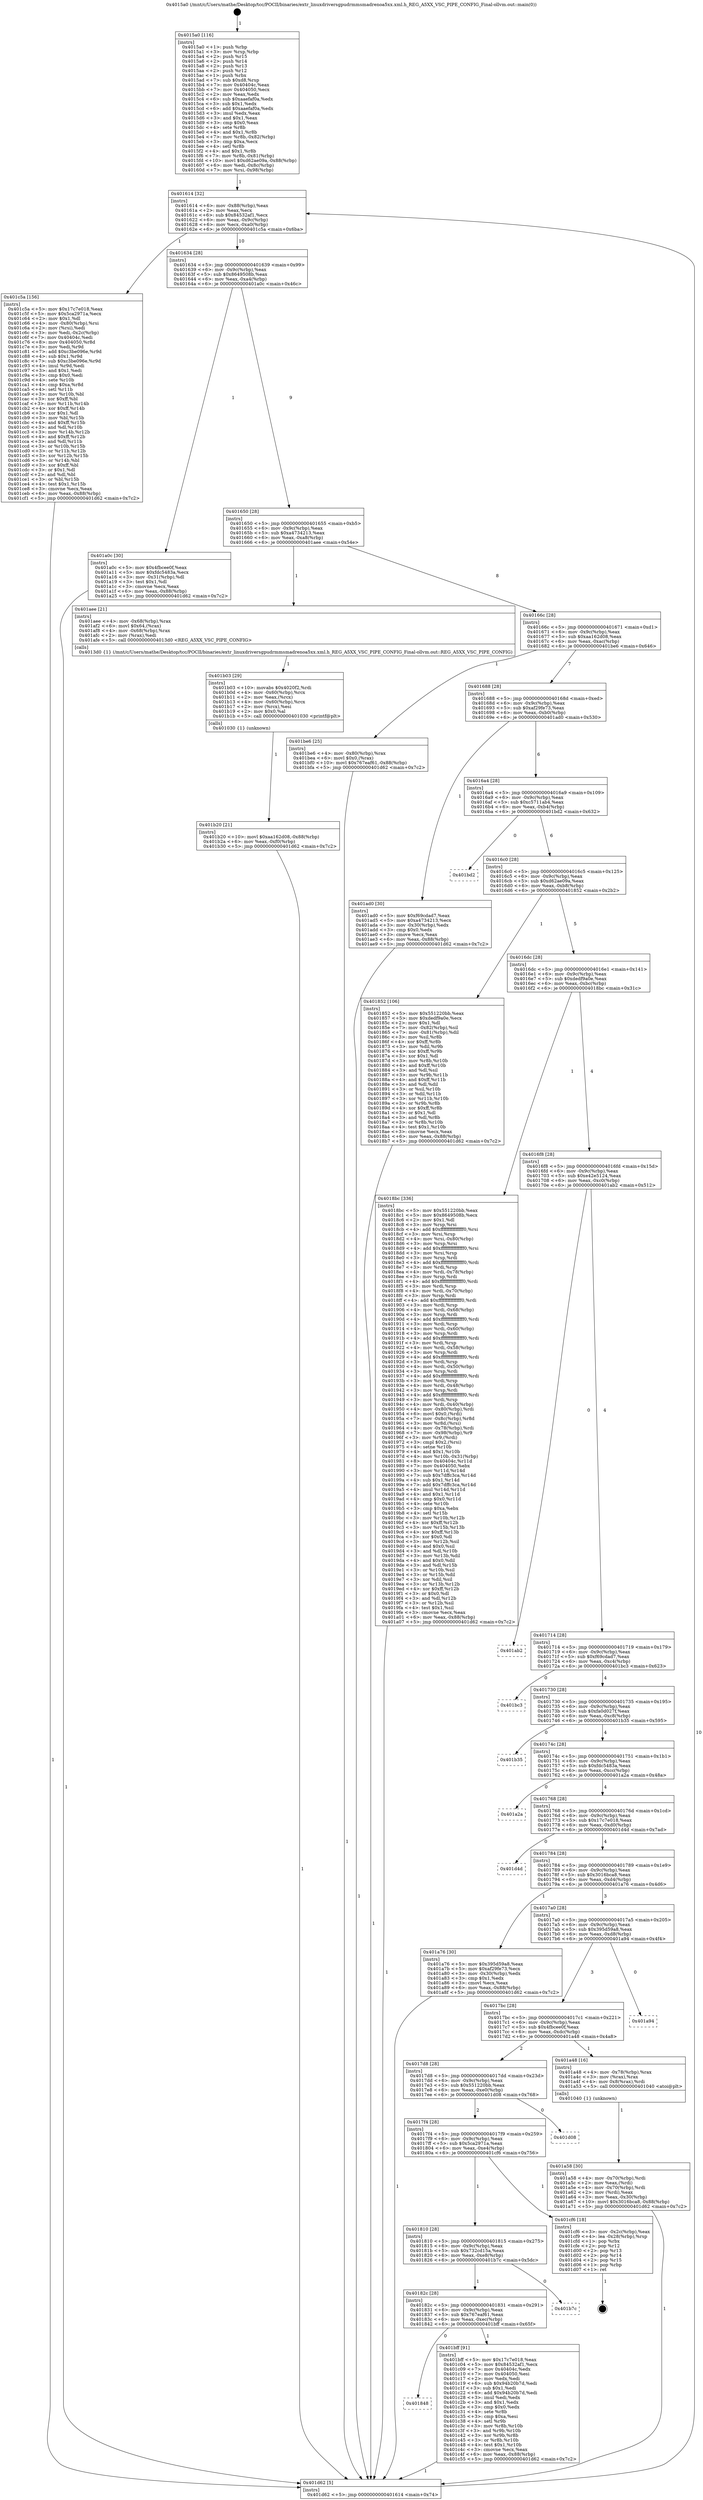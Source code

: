 digraph "0x4015a0" {
  label = "0x4015a0 (/mnt/c/Users/mathe/Desktop/tcc/POCII/binaries/extr_linuxdriversgpudrmmsmadrenoa5xx.xml.h_REG_A5XX_VSC_PIPE_CONFIG_Final-ollvm.out::main(0))"
  labelloc = "t"
  node[shape=record]

  Entry [label="",width=0.3,height=0.3,shape=circle,fillcolor=black,style=filled]
  "0x401614" [label="{
     0x401614 [32]\l
     | [instrs]\l
     &nbsp;&nbsp;0x401614 \<+6\>: mov -0x88(%rbp),%eax\l
     &nbsp;&nbsp;0x40161a \<+2\>: mov %eax,%ecx\l
     &nbsp;&nbsp;0x40161c \<+6\>: sub $0x84532af1,%ecx\l
     &nbsp;&nbsp;0x401622 \<+6\>: mov %eax,-0x9c(%rbp)\l
     &nbsp;&nbsp;0x401628 \<+6\>: mov %ecx,-0xa0(%rbp)\l
     &nbsp;&nbsp;0x40162e \<+6\>: je 0000000000401c5a \<main+0x6ba\>\l
  }"]
  "0x401c5a" [label="{
     0x401c5a [156]\l
     | [instrs]\l
     &nbsp;&nbsp;0x401c5a \<+5\>: mov $0x17c7e018,%eax\l
     &nbsp;&nbsp;0x401c5f \<+5\>: mov $0x5ca2971a,%ecx\l
     &nbsp;&nbsp;0x401c64 \<+2\>: mov $0x1,%dl\l
     &nbsp;&nbsp;0x401c66 \<+4\>: mov -0x80(%rbp),%rsi\l
     &nbsp;&nbsp;0x401c6a \<+2\>: mov (%rsi),%edi\l
     &nbsp;&nbsp;0x401c6c \<+3\>: mov %edi,-0x2c(%rbp)\l
     &nbsp;&nbsp;0x401c6f \<+7\>: mov 0x40404c,%edi\l
     &nbsp;&nbsp;0x401c76 \<+8\>: mov 0x404050,%r8d\l
     &nbsp;&nbsp;0x401c7e \<+3\>: mov %edi,%r9d\l
     &nbsp;&nbsp;0x401c81 \<+7\>: add $0xc3be096e,%r9d\l
     &nbsp;&nbsp;0x401c88 \<+4\>: sub $0x1,%r9d\l
     &nbsp;&nbsp;0x401c8c \<+7\>: sub $0xc3be096e,%r9d\l
     &nbsp;&nbsp;0x401c93 \<+4\>: imul %r9d,%edi\l
     &nbsp;&nbsp;0x401c97 \<+3\>: and $0x1,%edi\l
     &nbsp;&nbsp;0x401c9a \<+3\>: cmp $0x0,%edi\l
     &nbsp;&nbsp;0x401c9d \<+4\>: sete %r10b\l
     &nbsp;&nbsp;0x401ca1 \<+4\>: cmp $0xa,%r8d\l
     &nbsp;&nbsp;0x401ca5 \<+4\>: setl %r11b\l
     &nbsp;&nbsp;0x401ca9 \<+3\>: mov %r10b,%bl\l
     &nbsp;&nbsp;0x401cac \<+3\>: xor $0xff,%bl\l
     &nbsp;&nbsp;0x401caf \<+3\>: mov %r11b,%r14b\l
     &nbsp;&nbsp;0x401cb2 \<+4\>: xor $0xff,%r14b\l
     &nbsp;&nbsp;0x401cb6 \<+3\>: xor $0x1,%dl\l
     &nbsp;&nbsp;0x401cb9 \<+3\>: mov %bl,%r15b\l
     &nbsp;&nbsp;0x401cbc \<+4\>: and $0xff,%r15b\l
     &nbsp;&nbsp;0x401cc0 \<+3\>: and %dl,%r10b\l
     &nbsp;&nbsp;0x401cc3 \<+3\>: mov %r14b,%r12b\l
     &nbsp;&nbsp;0x401cc6 \<+4\>: and $0xff,%r12b\l
     &nbsp;&nbsp;0x401cca \<+3\>: and %dl,%r11b\l
     &nbsp;&nbsp;0x401ccd \<+3\>: or %r10b,%r15b\l
     &nbsp;&nbsp;0x401cd0 \<+3\>: or %r11b,%r12b\l
     &nbsp;&nbsp;0x401cd3 \<+3\>: xor %r12b,%r15b\l
     &nbsp;&nbsp;0x401cd6 \<+3\>: or %r14b,%bl\l
     &nbsp;&nbsp;0x401cd9 \<+3\>: xor $0xff,%bl\l
     &nbsp;&nbsp;0x401cdc \<+3\>: or $0x1,%dl\l
     &nbsp;&nbsp;0x401cdf \<+2\>: and %dl,%bl\l
     &nbsp;&nbsp;0x401ce1 \<+3\>: or %bl,%r15b\l
     &nbsp;&nbsp;0x401ce4 \<+4\>: test $0x1,%r15b\l
     &nbsp;&nbsp;0x401ce8 \<+3\>: cmovne %ecx,%eax\l
     &nbsp;&nbsp;0x401ceb \<+6\>: mov %eax,-0x88(%rbp)\l
     &nbsp;&nbsp;0x401cf1 \<+5\>: jmp 0000000000401d62 \<main+0x7c2\>\l
  }"]
  "0x401634" [label="{
     0x401634 [28]\l
     | [instrs]\l
     &nbsp;&nbsp;0x401634 \<+5\>: jmp 0000000000401639 \<main+0x99\>\l
     &nbsp;&nbsp;0x401639 \<+6\>: mov -0x9c(%rbp),%eax\l
     &nbsp;&nbsp;0x40163f \<+5\>: sub $0x8649508b,%eax\l
     &nbsp;&nbsp;0x401644 \<+6\>: mov %eax,-0xa4(%rbp)\l
     &nbsp;&nbsp;0x40164a \<+6\>: je 0000000000401a0c \<main+0x46c\>\l
  }"]
  Exit [label="",width=0.3,height=0.3,shape=circle,fillcolor=black,style=filled,peripheries=2]
  "0x401a0c" [label="{
     0x401a0c [30]\l
     | [instrs]\l
     &nbsp;&nbsp;0x401a0c \<+5\>: mov $0x4fbcee0f,%eax\l
     &nbsp;&nbsp;0x401a11 \<+5\>: mov $0xfdc5483a,%ecx\l
     &nbsp;&nbsp;0x401a16 \<+3\>: mov -0x31(%rbp),%dl\l
     &nbsp;&nbsp;0x401a19 \<+3\>: test $0x1,%dl\l
     &nbsp;&nbsp;0x401a1c \<+3\>: cmovne %ecx,%eax\l
     &nbsp;&nbsp;0x401a1f \<+6\>: mov %eax,-0x88(%rbp)\l
     &nbsp;&nbsp;0x401a25 \<+5\>: jmp 0000000000401d62 \<main+0x7c2\>\l
  }"]
  "0x401650" [label="{
     0x401650 [28]\l
     | [instrs]\l
     &nbsp;&nbsp;0x401650 \<+5\>: jmp 0000000000401655 \<main+0xb5\>\l
     &nbsp;&nbsp;0x401655 \<+6\>: mov -0x9c(%rbp),%eax\l
     &nbsp;&nbsp;0x40165b \<+5\>: sub $0xa4734213,%eax\l
     &nbsp;&nbsp;0x401660 \<+6\>: mov %eax,-0xa8(%rbp)\l
     &nbsp;&nbsp;0x401666 \<+6\>: je 0000000000401aee \<main+0x54e\>\l
  }"]
  "0x401848" [label="{
     0x401848\l
  }", style=dashed]
  "0x401aee" [label="{
     0x401aee [21]\l
     | [instrs]\l
     &nbsp;&nbsp;0x401aee \<+4\>: mov -0x68(%rbp),%rax\l
     &nbsp;&nbsp;0x401af2 \<+6\>: movl $0x64,(%rax)\l
     &nbsp;&nbsp;0x401af8 \<+4\>: mov -0x68(%rbp),%rax\l
     &nbsp;&nbsp;0x401afc \<+2\>: mov (%rax),%edi\l
     &nbsp;&nbsp;0x401afe \<+5\>: call 00000000004013d0 \<REG_A5XX_VSC_PIPE_CONFIG\>\l
     | [calls]\l
     &nbsp;&nbsp;0x4013d0 \{1\} (/mnt/c/Users/mathe/Desktop/tcc/POCII/binaries/extr_linuxdriversgpudrmmsmadrenoa5xx.xml.h_REG_A5XX_VSC_PIPE_CONFIG_Final-ollvm.out::REG_A5XX_VSC_PIPE_CONFIG)\l
  }"]
  "0x40166c" [label="{
     0x40166c [28]\l
     | [instrs]\l
     &nbsp;&nbsp;0x40166c \<+5\>: jmp 0000000000401671 \<main+0xd1\>\l
     &nbsp;&nbsp;0x401671 \<+6\>: mov -0x9c(%rbp),%eax\l
     &nbsp;&nbsp;0x401677 \<+5\>: sub $0xaa162d08,%eax\l
     &nbsp;&nbsp;0x40167c \<+6\>: mov %eax,-0xac(%rbp)\l
     &nbsp;&nbsp;0x401682 \<+6\>: je 0000000000401be6 \<main+0x646\>\l
  }"]
  "0x401bff" [label="{
     0x401bff [91]\l
     | [instrs]\l
     &nbsp;&nbsp;0x401bff \<+5\>: mov $0x17c7e018,%eax\l
     &nbsp;&nbsp;0x401c04 \<+5\>: mov $0x84532af1,%ecx\l
     &nbsp;&nbsp;0x401c09 \<+7\>: mov 0x40404c,%edx\l
     &nbsp;&nbsp;0x401c10 \<+7\>: mov 0x404050,%esi\l
     &nbsp;&nbsp;0x401c17 \<+2\>: mov %edx,%edi\l
     &nbsp;&nbsp;0x401c19 \<+6\>: sub $0x94b20b7d,%edi\l
     &nbsp;&nbsp;0x401c1f \<+3\>: sub $0x1,%edi\l
     &nbsp;&nbsp;0x401c22 \<+6\>: add $0x94b20b7d,%edi\l
     &nbsp;&nbsp;0x401c28 \<+3\>: imul %edi,%edx\l
     &nbsp;&nbsp;0x401c2b \<+3\>: and $0x1,%edx\l
     &nbsp;&nbsp;0x401c2e \<+3\>: cmp $0x0,%edx\l
     &nbsp;&nbsp;0x401c31 \<+4\>: sete %r8b\l
     &nbsp;&nbsp;0x401c35 \<+3\>: cmp $0xa,%esi\l
     &nbsp;&nbsp;0x401c38 \<+4\>: setl %r9b\l
     &nbsp;&nbsp;0x401c3c \<+3\>: mov %r8b,%r10b\l
     &nbsp;&nbsp;0x401c3f \<+3\>: and %r9b,%r10b\l
     &nbsp;&nbsp;0x401c42 \<+3\>: xor %r9b,%r8b\l
     &nbsp;&nbsp;0x401c45 \<+3\>: or %r8b,%r10b\l
     &nbsp;&nbsp;0x401c48 \<+4\>: test $0x1,%r10b\l
     &nbsp;&nbsp;0x401c4c \<+3\>: cmovne %ecx,%eax\l
     &nbsp;&nbsp;0x401c4f \<+6\>: mov %eax,-0x88(%rbp)\l
     &nbsp;&nbsp;0x401c55 \<+5\>: jmp 0000000000401d62 \<main+0x7c2\>\l
  }"]
  "0x401be6" [label="{
     0x401be6 [25]\l
     | [instrs]\l
     &nbsp;&nbsp;0x401be6 \<+4\>: mov -0x80(%rbp),%rax\l
     &nbsp;&nbsp;0x401bea \<+6\>: movl $0x0,(%rax)\l
     &nbsp;&nbsp;0x401bf0 \<+10\>: movl $0x767eaf61,-0x88(%rbp)\l
     &nbsp;&nbsp;0x401bfa \<+5\>: jmp 0000000000401d62 \<main+0x7c2\>\l
  }"]
  "0x401688" [label="{
     0x401688 [28]\l
     | [instrs]\l
     &nbsp;&nbsp;0x401688 \<+5\>: jmp 000000000040168d \<main+0xed\>\l
     &nbsp;&nbsp;0x40168d \<+6\>: mov -0x9c(%rbp),%eax\l
     &nbsp;&nbsp;0x401693 \<+5\>: sub $0xaf29fe73,%eax\l
     &nbsp;&nbsp;0x401698 \<+6\>: mov %eax,-0xb0(%rbp)\l
     &nbsp;&nbsp;0x40169e \<+6\>: je 0000000000401ad0 \<main+0x530\>\l
  }"]
  "0x40182c" [label="{
     0x40182c [28]\l
     | [instrs]\l
     &nbsp;&nbsp;0x40182c \<+5\>: jmp 0000000000401831 \<main+0x291\>\l
     &nbsp;&nbsp;0x401831 \<+6\>: mov -0x9c(%rbp),%eax\l
     &nbsp;&nbsp;0x401837 \<+5\>: sub $0x767eaf61,%eax\l
     &nbsp;&nbsp;0x40183c \<+6\>: mov %eax,-0xec(%rbp)\l
     &nbsp;&nbsp;0x401842 \<+6\>: je 0000000000401bff \<main+0x65f\>\l
  }"]
  "0x401ad0" [label="{
     0x401ad0 [30]\l
     | [instrs]\l
     &nbsp;&nbsp;0x401ad0 \<+5\>: mov $0xf69cdad7,%eax\l
     &nbsp;&nbsp;0x401ad5 \<+5\>: mov $0xa4734213,%ecx\l
     &nbsp;&nbsp;0x401ada \<+3\>: mov -0x30(%rbp),%edx\l
     &nbsp;&nbsp;0x401add \<+3\>: cmp $0x0,%edx\l
     &nbsp;&nbsp;0x401ae0 \<+3\>: cmove %ecx,%eax\l
     &nbsp;&nbsp;0x401ae3 \<+6\>: mov %eax,-0x88(%rbp)\l
     &nbsp;&nbsp;0x401ae9 \<+5\>: jmp 0000000000401d62 \<main+0x7c2\>\l
  }"]
  "0x4016a4" [label="{
     0x4016a4 [28]\l
     | [instrs]\l
     &nbsp;&nbsp;0x4016a4 \<+5\>: jmp 00000000004016a9 \<main+0x109\>\l
     &nbsp;&nbsp;0x4016a9 \<+6\>: mov -0x9c(%rbp),%eax\l
     &nbsp;&nbsp;0x4016af \<+5\>: sub $0xc5711ab4,%eax\l
     &nbsp;&nbsp;0x4016b4 \<+6\>: mov %eax,-0xb4(%rbp)\l
     &nbsp;&nbsp;0x4016ba \<+6\>: je 0000000000401bd2 \<main+0x632\>\l
  }"]
  "0x401b7c" [label="{
     0x401b7c\l
  }", style=dashed]
  "0x401bd2" [label="{
     0x401bd2\l
  }", style=dashed]
  "0x4016c0" [label="{
     0x4016c0 [28]\l
     | [instrs]\l
     &nbsp;&nbsp;0x4016c0 \<+5\>: jmp 00000000004016c5 \<main+0x125\>\l
     &nbsp;&nbsp;0x4016c5 \<+6\>: mov -0x9c(%rbp),%eax\l
     &nbsp;&nbsp;0x4016cb \<+5\>: sub $0xd62ae09a,%eax\l
     &nbsp;&nbsp;0x4016d0 \<+6\>: mov %eax,-0xb8(%rbp)\l
     &nbsp;&nbsp;0x4016d6 \<+6\>: je 0000000000401852 \<main+0x2b2\>\l
  }"]
  "0x401810" [label="{
     0x401810 [28]\l
     | [instrs]\l
     &nbsp;&nbsp;0x401810 \<+5\>: jmp 0000000000401815 \<main+0x275\>\l
     &nbsp;&nbsp;0x401815 \<+6\>: mov -0x9c(%rbp),%eax\l
     &nbsp;&nbsp;0x40181b \<+5\>: sub $0x732cd15a,%eax\l
     &nbsp;&nbsp;0x401820 \<+6\>: mov %eax,-0xe8(%rbp)\l
     &nbsp;&nbsp;0x401826 \<+6\>: je 0000000000401b7c \<main+0x5dc\>\l
  }"]
  "0x401852" [label="{
     0x401852 [106]\l
     | [instrs]\l
     &nbsp;&nbsp;0x401852 \<+5\>: mov $0x551220bb,%eax\l
     &nbsp;&nbsp;0x401857 \<+5\>: mov $0xdedf9a0e,%ecx\l
     &nbsp;&nbsp;0x40185c \<+2\>: mov $0x1,%dl\l
     &nbsp;&nbsp;0x40185e \<+7\>: mov -0x82(%rbp),%sil\l
     &nbsp;&nbsp;0x401865 \<+7\>: mov -0x81(%rbp),%dil\l
     &nbsp;&nbsp;0x40186c \<+3\>: mov %sil,%r8b\l
     &nbsp;&nbsp;0x40186f \<+4\>: xor $0xff,%r8b\l
     &nbsp;&nbsp;0x401873 \<+3\>: mov %dil,%r9b\l
     &nbsp;&nbsp;0x401876 \<+4\>: xor $0xff,%r9b\l
     &nbsp;&nbsp;0x40187a \<+3\>: xor $0x1,%dl\l
     &nbsp;&nbsp;0x40187d \<+3\>: mov %r8b,%r10b\l
     &nbsp;&nbsp;0x401880 \<+4\>: and $0xff,%r10b\l
     &nbsp;&nbsp;0x401884 \<+3\>: and %dl,%sil\l
     &nbsp;&nbsp;0x401887 \<+3\>: mov %r9b,%r11b\l
     &nbsp;&nbsp;0x40188a \<+4\>: and $0xff,%r11b\l
     &nbsp;&nbsp;0x40188e \<+3\>: and %dl,%dil\l
     &nbsp;&nbsp;0x401891 \<+3\>: or %sil,%r10b\l
     &nbsp;&nbsp;0x401894 \<+3\>: or %dil,%r11b\l
     &nbsp;&nbsp;0x401897 \<+3\>: xor %r11b,%r10b\l
     &nbsp;&nbsp;0x40189a \<+3\>: or %r9b,%r8b\l
     &nbsp;&nbsp;0x40189d \<+4\>: xor $0xff,%r8b\l
     &nbsp;&nbsp;0x4018a1 \<+3\>: or $0x1,%dl\l
     &nbsp;&nbsp;0x4018a4 \<+3\>: and %dl,%r8b\l
     &nbsp;&nbsp;0x4018a7 \<+3\>: or %r8b,%r10b\l
     &nbsp;&nbsp;0x4018aa \<+4\>: test $0x1,%r10b\l
     &nbsp;&nbsp;0x4018ae \<+3\>: cmovne %ecx,%eax\l
     &nbsp;&nbsp;0x4018b1 \<+6\>: mov %eax,-0x88(%rbp)\l
     &nbsp;&nbsp;0x4018b7 \<+5\>: jmp 0000000000401d62 \<main+0x7c2\>\l
  }"]
  "0x4016dc" [label="{
     0x4016dc [28]\l
     | [instrs]\l
     &nbsp;&nbsp;0x4016dc \<+5\>: jmp 00000000004016e1 \<main+0x141\>\l
     &nbsp;&nbsp;0x4016e1 \<+6\>: mov -0x9c(%rbp),%eax\l
     &nbsp;&nbsp;0x4016e7 \<+5\>: sub $0xdedf9a0e,%eax\l
     &nbsp;&nbsp;0x4016ec \<+6\>: mov %eax,-0xbc(%rbp)\l
     &nbsp;&nbsp;0x4016f2 \<+6\>: je 00000000004018bc \<main+0x31c\>\l
  }"]
  "0x401d62" [label="{
     0x401d62 [5]\l
     | [instrs]\l
     &nbsp;&nbsp;0x401d62 \<+5\>: jmp 0000000000401614 \<main+0x74\>\l
  }"]
  "0x4015a0" [label="{
     0x4015a0 [116]\l
     | [instrs]\l
     &nbsp;&nbsp;0x4015a0 \<+1\>: push %rbp\l
     &nbsp;&nbsp;0x4015a1 \<+3\>: mov %rsp,%rbp\l
     &nbsp;&nbsp;0x4015a4 \<+2\>: push %r15\l
     &nbsp;&nbsp;0x4015a6 \<+2\>: push %r14\l
     &nbsp;&nbsp;0x4015a8 \<+2\>: push %r13\l
     &nbsp;&nbsp;0x4015aa \<+2\>: push %r12\l
     &nbsp;&nbsp;0x4015ac \<+1\>: push %rbx\l
     &nbsp;&nbsp;0x4015ad \<+7\>: sub $0xd8,%rsp\l
     &nbsp;&nbsp;0x4015b4 \<+7\>: mov 0x40404c,%eax\l
     &nbsp;&nbsp;0x4015bb \<+7\>: mov 0x404050,%ecx\l
     &nbsp;&nbsp;0x4015c2 \<+2\>: mov %eax,%edx\l
     &nbsp;&nbsp;0x4015c4 \<+6\>: sub $0xaaefaf0a,%edx\l
     &nbsp;&nbsp;0x4015ca \<+3\>: sub $0x1,%edx\l
     &nbsp;&nbsp;0x4015cd \<+6\>: add $0xaaefaf0a,%edx\l
     &nbsp;&nbsp;0x4015d3 \<+3\>: imul %edx,%eax\l
     &nbsp;&nbsp;0x4015d6 \<+3\>: and $0x1,%eax\l
     &nbsp;&nbsp;0x4015d9 \<+3\>: cmp $0x0,%eax\l
     &nbsp;&nbsp;0x4015dc \<+4\>: sete %r8b\l
     &nbsp;&nbsp;0x4015e0 \<+4\>: and $0x1,%r8b\l
     &nbsp;&nbsp;0x4015e4 \<+7\>: mov %r8b,-0x82(%rbp)\l
     &nbsp;&nbsp;0x4015eb \<+3\>: cmp $0xa,%ecx\l
     &nbsp;&nbsp;0x4015ee \<+4\>: setl %r8b\l
     &nbsp;&nbsp;0x4015f2 \<+4\>: and $0x1,%r8b\l
     &nbsp;&nbsp;0x4015f6 \<+7\>: mov %r8b,-0x81(%rbp)\l
     &nbsp;&nbsp;0x4015fd \<+10\>: movl $0xd62ae09a,-0x88(%rbp)\l
     &nbsp;&nbsp;0x401607 \<+6\>: mov %edi,-0x8c(%rbp)\l
     &nbsp;&nbsp;0x40160d \<+7\>: mov %rsi,-0x98(%rbp)\l
  }"]
  "0x401cf6" [label="{
     0x401cf6 [18]\l
     | [instrs]\l
     &nbsp;&nbsp;0x401cf6 \<+3\>: mov -0x2c(%rbp),%eax\l
     &nbsp;&nbsp;0x401cf9 \<+4\>: lea -0x28(%rbp),%rsp\l
     &nbsp;&nbsp;0x401cfd \<+1\>: pop %rbx\l
     &nbsp;&nbsp;0x401cfe \<+2\>: pop %r12\l
     &nbsp;&nbsp;0x401d00 \<+2\>: pop %r13\l
     &nbsp;&nbsp;0x401d02 \<+2\>: pop %r14\l
     &nbsp;&nbsp;0x401d04 \<+2\>: pop %r15\l
     &nbsp;&nbsp;0x401d06 \<+1\>: pop %rbp\l
     &nbsp;&nbsp;0x401d07 \<+1\>: ret\l
  }"]
  "0x4018bc" [label="{
     0x4018bc [336]\l
     | [instrs]\l
     &nbsp;&nbsp;0x4018bc \<+5\>: mov $0x551220bb,%eax\l
     &nbsp;&nbsp;0x4018c1 \<+5\>: mov $0x8649508b,%ecx\l
     &nbsp;&nbsp;0x4018c6 \<+2\>: mov $0x1,%dl\l
     &nbsp;&nbsp;0x4018c8 \<+3\>: mov %rsp,%rsi\l
     &nbsp;&nbsp;0x4018cb \<+4\>: add $0xfffffffffffffff0,%rsi\l
     &nbsp;&nbsp;0x4018cf \<+3\>: mov %rsi,%rsp\l
     &nbsp;&nbsp;0x4018d2 \<+4\>: mov %rsi,-0x80(%rbp)\l
     &nbsp;&nbsp;0x4018d6 \<+3\>: mov %rsp,%rsi\l
     &nbsp;&nbsp;0x4018d9 \<+4\>: add $0xfffffffffffffff0,%rsi\l
     &nbsp;&nbsp;0x4018dd \<+3\>: mov %rsi,%rsp\l
     &nbsp;&nbsp;0x4018e0 \<+3\>: mov %rsp,%rdi\l
     &nbsp;&nbsp;0x4018e3 \<+4\>: add $0xfffffffffffffff0,%rdi\l
     &nbsp;&nbsp;0x4018e7 \<+3\>: mov %rdi,%rsp\l
     &nbsp;&nbsp;0x4018ea \<+4\>: mov %rdi,-0x78(%rbp)\l
     &nbsp;&nbsp;0x4018ee \<+3\>: mov %rsp,%rdi\l
     &nbsp;&nbsp;0x4018f1 \<+4\>: add $0xfffffffffffffff0,%rdi\l
     &nbsp;&nbsp;0x4018f5 \<+3\>: mov %rdi,%rsp\l
     &nbsp;&nbsp;0x4018f8 \<+4\>: mov %rdi,-0x70(%rbp)\l
     &nbsp;&nbsp;0x4018fc \<+3\>: mov %rsp,%rdi\l
     &nbsp;&nbsp;0x4018ff \<+4\>: add $0xfffffffffffffff0,%rdi\l
     &nbsp;&nbsp;0x401903 \<+3\>: mov %rdi,%rsp\l
     &nbsp;&nbsp;0x401906 \<+4\>: mov %rdi,-0x68(%rbp)\l
     &nbsp;&nbsp;0x40190a \<+3\>: mov %rsp,%rdi\l
     &nbsp;&nbsp;0x40190d \<+4\>: add $0xfffffffffffffff0,%rdi\l
     &nbsp;&nbsp;0x401911 \<+3\>: mov %rdi,%rsp\l
     &nbsp;&nbsp;0x401914 \<+4\>: mov %rdi,-0x60(%rbp)\l
     &nbsp;&nbsp;0x401918 \<+3\>: mov %rsp,%rdi\l
     &nbsp;&nbsp;0x40191b \<+4\>: add $0xfffffffffffffff0,%rdi\l
     &nbsp;&nbsp;0x40191f \<+3\>: mov %rdi,%rsp\l
     &nbsp;&nbsp;0x401922 \<+4\>: mov %rdi,-0x58(%rbp)\l
     &nbsp;&nbsp;0x401926 \<+3\>: mov %rsp,%rdi\l
     &nbsp;&nbsp;0x401929 \<+4\>: add $0xfffffffffffffff0,%rdi\l
     &nbsp;&nbsp;0x40192d \<+3\>: mov %rdi,%rsp\l
     &nbsp;&nbsp;0x401930 \<+4\>: mov %rdi,-0x50(%rbp)\l
     &nbsp;&nbsp;0x401934 \<+3\>: mov %rsp,%rdi\l
     &nbsp;&nbsp;0x401937 \<+4\>: add $0xfffffffffffffff0,%rdi\l
     &nbsp;&nbsp;0x40193b \<+3\>: mov %rdi,%rsp\l
     &nbsp;&nbsp;0x40193e \<+4\>: mov %rdi,-0x48(%rbp)\l
     &nbsp;&nbsp;0x401942 \<+3\>: mov %rsp,%rdi\l
     &nbsp;&nbsp;0x401945 \<+4\>: add $0xfffffffffffffff0,%rdi\l
     &nbsp;&nbsp;0x401949 \<+3\>: mov %rdi,%rsp\l
     &nbsp;&nbsp;0x40194c \<+4\>: mov %rdi,-0x40(%rbp)\l
     &nbsp;&nbsp;0x401950 \<+4\>: mov -0x80(%rbp),%rdi\l
     &nbsp;&nbsp;0x401954 \<+6\>: movl $0x0,(%rdi)\l
     &nbsp;&nbsp;0x40195a \<+7\>: mov -0x8c(%rbp),%r8d\l
     &nbsp;&nbsp;0x401961 \<+3\>: mov %r8d,(%rsi)\l
     &nbsp;&nbsp;0x401964 \<+4\>: mov -0x78(%rbp),%rdi\l
     &nbsp;&nbsp;0x401968 \<+7\>: mov -0x98(%rbp),%r9\l
     &nbsp;&nbsp;0x40196f \<+3\>: mov %r9,(%rdi)\l
     &nbsp;&nbsp;0x401972 \<+3\>: cmpl $0x2,(%rsi)\l
     &nbsp;&nbsp;0x401975 \<+4\>: setne %r10b\l
     &nbsp;&nbsp;0x401979 \<+4\>: and $0x1,%r10b\l
     &nbsp;&nbsp;0x40197d \<+4\>: mov %r10b,-0x31(%rbp)\l
     &nbsp;&nbsp;0x401981 \<+8\>: mov 0x40404c,%r11d\l
     &nbsp;&nbsp;0x401989 \<+7\>: mov 0x404050,%ebx\l
     &nbsp;&nbsp;0x401990 \<+3\>: mov %r11d,%r14d\l
     &nbsp;&nbsp;0x401993 \<+7\>: sub $0x7dffc3ca,%r14d\l
     &nbsp;&nbsp;0x40199a \<+4\>: sub $0x1,%r14d\l
     &nbsp;&nbsp;0x40199e \<+7\>: add $0x7dffc3ca,%r14d\l
     &nbsp;&nbsp;0x4019a5 \<+4\>: imul %r14d,%r11d\l
     &nbsp;&nbsp;0x4019a9 \<+4\>: and $0x1,%r11d\l
     &nbsp;&nbsp;0x4019ad \<+4\>: cmp $0x0,%r11d\l
     &nbsp;&nbsp;0x4019b1 \<+4\>: sete %r10b\l
     &nbsp;&nbsp;0x4019b5 \<+3\>: cmp $0xa,%ebx\l
     &nbsp;&nbsp;0x4019b8 \<+4\>: setl %r15b\l
     &nbsp;&nbsp;0x4019bc \<+3\>: mov %r10b,%r12b\l
     &nbsp;&nbsp;0x4019bf \<+4\>: xor $0xff,%r12b\l
     &nbsp;&nbsp;0x4019c3 \<+3\>: mov %r15b,%r13b\l
     &nbsp;&nbsp;0x4019c6 \<+4\>: xor $0xff,%r13b\l
     &nbsp;&nbsp;0x4019ca \<+3\>: xor $0x0,%dl\l
     &nbsp;&nbsp;0x4019cd \<+3\>: mov %r12b,%sil\l
     &nbsp;&nbsp;0x4019d0 \<+4\>: and $0x0,%sil\l
     &nbsp;&nbsp;0x4019d4 \<+3\>: and %dl,%r10b\l
     &nbsp;&nbsp;0x4019d7 \<+3\>: mov %r13b,%dil\l
     &nbsp;&nbsp;0x4019da \<+4\>: and $0x0,%dil\l
     &nbsp;&nbsp;0x4019de \<+3\>: and %dl,%r15b\l
     &nbsp;&nbsp;0x4019e1 \<+3\>: or %r10b,%sil\l
     &nbsp;&nbsp;0x4019e4 \<+3\>: or %r15b,%dil\l
     &nbsp;&nbsp;0x4019e7 \<+3\>: xor %dil,%sil\l
     &nbsp;&nbsp;0x4019ea \<+3\>: or %r13b,%r12b\l
     &nbsp;&nbsp;0x4019ed \<+4\>: xor $0xff,%r12b\l
     &nbsp;&nbsp;0x4019f1 \<+3\>: or $0x0,%dl\l
     &nbsp;&nbsp;0x4019f4 \<+3\>: and %dl,%r12b\l
     &nbsp;&nbsp;0x4019f7 \<+3\>: or %r12b,%sil\l
     &nbsp;&nbsp;0x4019fa \<+4\>: test $0x1,%sil\l
     &nbsp;&nbsp;0x4019fe \<+3\>: cmovne %ecx,%eax\l
     &nbsp;&nbsp;0x401a01 \<+6\>: mov %eax,-0x88(%rbp)\l
     &nbsp;&nbsp;0x401a07 \<+5\>: jmp 0000000000401d62 \<main+0x7c2\>\l
  }"]
  "0x4016f8" [label="{
     0x4016f8 [28]\l
     | [instrs]\l
     &nbsp;&nbsp;0x4016f8 \<+5\>: jmp 00000000004016fd \<main+0x15d\>\l
     &nbsp;&nbsp;0x4016fd \<+6\>: mov -0x9c(%rbp),%eax\l
     &nbsp;&nbsp;0x401703 \<+5\>: sub $0xe42e5124,%eax\l
     &nbsp;&nbsp;0x401708 \<+6\>: mov %eax,-0xc0(%rbp)\l
     &nbsp;&nbsp;0x40170e \<+6\>: je 0000000000401ab2 \<main+0x512\>\l
  }"]
  "0x4017f4" [label="{
     0x4017f4 [28]\l
     | [instrs]\l
     &nbsp;&nbsp;0x4017f4 \<+5\>: jmp 00000000004017f9 \<main+0x259\>\l
     &nbsp;&nbsp;0x4017f9 \<+6\>: mov -0x9c(%rbp),%eax\l
     &nbsp;&nbsp;0x4017ff \<+5\>: sub $0x5ca2971a,%eax\l
     &nbsp;&nbsp;0x401804 \<+6\>: mov %eax,-0xe4(%rbp)\l
     &nbsp;&nbsp;0x40180a \<+6\>: je 0000000000401cf6 \<main+0x756\>\l
  }"]
  "0x401d08" [label="{
     0x401d08\l
  }", style=dashed]
  "0x401ab2" [label="{
     0x401ab2\l
  }", style=dashed]
  "0x401714" [label="{
     0x401714 [28]\l
     | [instrs]\l
     &nbsp;&nbsp;0x401714 \<+5\>: jmp 0000000000401719 \<main+0x179\>\l
     &nbsp;&nbsp;0x401719 \<+6\>: mov -0x9c(%rbp),%eax\l
     &nbsp;&nbsp;0x40171f \<+5\>: sub $0xf69cdad7,%eax\l
     &nbsp;&nbsp;0x401724 \<+6\>: mov %eax,-0xc4(%rbp)\l
     &nbsp;&nbsp;0x40172a \<+6\>: je 0000000000401bc3 \<main+0x623\>\l
  }"]
  "0x401b20" [label="{
     0x401b20 [21]\l
     | [instrs]\l
     &nbsp;&nbsp;0x401b20 \<+10\>: movl $0xaa162d08,-0x88(%rbp)\l
     &nbsp;&nbsp;0x401b2a \<+6\>: mov %eax,-0xf0(%rbp)\l
     &nbsp;&nbsp;0x401b30 \<+5\>: jmp 0000000000401d62 \<main+0x7c2\>\l
  }"]
  "0x401bc3" [label="{
     0x401bc3\l
  }", style=dashed]
  "0x401730" [label="{
     0x401730 [28]\l
     | [instrs]\l
     &nbsp;&nbsp;0x401730 \<+5\>: jmp 0000000000401735 \<main+0x195\>\l
     &nbsp;&nbsp;0x401735 \<+6\>: mov -0x9c(%rbp),%eax\l
     &nbsp;&nbsp;0x40173b \<+5\>: sub $0xfa0d027f,%eax\l
     &nbsp;&nbsp;0x401740 \<+6\>: mov %eax,-0xc8(%rbp)\l
     &nbsp;&nbsp;0x401746 \<+6\>: je 0000000000401b35 \<main+0x595\>\l
  }"]
  "0x401b03" [label="{
     0x401b03 [29]\l
     | [instrs]\l
     &nbsp;&nbsp;0x401b03 \<+10\>: movabs $0x4020f2,%rdi\l
     &nbsp;&nbsp;0x401b0d \<+4\>: mov -0x60(%rbp),%rcx\l
     &nbsp;&nbsp;0x401b11 \<+2\>: mov %eax,(%rcx)\l
     &nbsp;&nbsp;0x401b13 \<+4\>: mov -0x60(%rbp),%rcx\l
     &nbsp;&nbsp;0x401b17 \<+2\>: mov (%rcx),%esi\l
     &nbsp;&nbsp;0x401b19 \<+2\>: mov $0x0,%al\l
     &nbsp;&nbsp;0x401b1b \<+5\>: call 0000000000401030 \<printf@plt\>\l
     | [calls]\l
     &nbsp;&nbsp;0x401030 \{1\} (unknown)\l
  }"]
  "0x401b35" [label="{
     0x401b35\l
  }", style=dashed]
  "0x40174c" [label="{
     0x40174c [28]\l
     | [instrs]\l
     &nbsp;&nbsp;0x40174c \<+5\>: jmp 0000000000401751 \<main+0x1b1\>\l
     &nbsp;&nbsp;0x401751 \<+6\>: mov -0x9c(%rbp),%eax\l
     &nbsp;&nbsp;0x401757 \<+5\>: sub $0xfdc5483a,%eax\l
     &nbsp;&nbsp;0x40175c \<+6\>: mov %eax,-0xcc(%rbp)\l
     &nbsp;&nbsp;0x401762 \<+6\>: je 0000000000401a2a \<main+0x48a\>\l
  }"]
  "0x401a58" [label="{
     0x401a58 [30]\l
     | [instrs]\l
     &nbsp;&nbsp;0x401a58 \<+4\>: mov -0x70(%rbp),%rdi\l
     &nbsp;&nbsp;0x401a5c \<+2\>: mov %eax,(%rdi)\l
     &nbsp;&nbsp;0x401a5e \<+4\>: mov -0x70(%rbp),%rdi\l
     &nbsp;&nbsp;0x401a62 \<+2\>: mov (%rdi),%eax\l
     &nbsp;&nbsp;0x401a64 \<+3\>: mov %eax,-0x30(%rbp)\l
     &nbsp;&nbsp;0x401a67 \<+10\>: movl $0x3016bca8,-0x88(%rbp)\l
     &nbsp;&nbsp;0x401a71 \<+5\>: jmp 0000000000401d62 \<main+0x7c2\>\l
  }"]
  "0x401a2a" [label="{
     0x401a2a\l
  }", style=dashed]
  "0x401768" [label="{
     0x401768 [28]\l
     | [instrs]\l
     &nbsp;&nbsp;0x401768 \<+5\>: jmp 000000000040176d \<main+0x1cd\>\l
     &nbsp;&nbsp;0x40176d \<+6\>: mov -0x9c(%rbp),%eax\l
     &nbsp;&nbsp;0x401773 \<+5\>: sub $0x17c7e018,%eax\l
     &nbsp;&nbsp;0x401778 \<+6\>: mov %eax,-0xd0(%rbp)\l
     &nbsp;&nbsp;0x40177e \<+6\>: je 0000000000401d4d \<main+0x7ad\>\l
  }"]
  "0x4017d8" [label="{
     0x4017d8 [28]\l
     | [instrs]\l
     &nbsp;&nbsp;0x4017d8 \<+5\>: jmp 00000000004017dd \<main+0x23d\>\l
     &nbsp;&nbsp;0x4017dd \<+6\>: mov -0x9c(%rbp),%eax\l
     &nbsp;&nbsp;0x4017e3 \<+5\>: sub $0x551220bb,%eax\l
     &nbsp;&nbsp;0x4017e8 \<+6\>: mov %eax,-0xe0(%rbp)\l
     &nbsp;&nbsp;0x4017ee \<+6\>: je 0000000000401d08 \<main+0x768\>\l
  }"]
  "0x401d4d" [label="{
     0x401d4d\l
  }", style=dashed]
  "0x401784" [label="{
     0x401784 [28]\l
     | [instrs]\l
     &nbsp;&nbsp;0x401784 \<+5\>: jmp 0000000000401789 \<main+0x1e9\>\l
     &nbsp;&nbsp;0x401789 \<+6\>: mov -0x9c(%rbp),%eax\l
     &nbsp;&nbsp;0x40178f \<+5\>: sub $0x3016bca8,%eax\l
     &nbsp;&nbsp;0x401794 \<+6\>: mov %eax,-0xd4(%rbp)\l
     &nbsp;&nbsp;0x40179a \<+6\>: je 0000000000401a76 \<main+0x4d6\>\l
  }"]
  "0x401a48" [label="{
     0x401a48 [16]\l
     | [instrs]\l
     &nbsp;&nbsp;0x401a48 \<+4\>: mov -0x78(%rbp),%rax\l
     &nbsp;&nbsp;0x401a4c \<+3\>: mov (%rax),%rax\l
     &nbsp;&nbsp;0x401a4f \<+4\>: mov 0x8(%rax),%rdi\l
     &nbsp;&nbsp;0x401a53 \<+5\>: call 0000000000401040 \<atoi@plt\>\l
     | [calls]\l
     &nbsp;&nbsp;0x401040 \{1\} (unknown)\l
  }"]
  "0x401a76" [label="{
     0x401a76 [30]\l
     | [instrs]\l
     &nbsp;&nbsp;0x401a76 \<+5\>: mov $0x395d59a8,%eax\l
     &nbsp;&nbsp;0x401a7b \<+5\>: mov $0xaf29fe73,%ecx\l
     &nbsp;&nbsp;0x401a80 \<+3\>: mov -0x30(%rbp),%edx\l
     &nbsp;&nbsp;0x401a83 \<+3\>: cmp $0x1,%edx\l
     &nbsp;&nbsp;0x401a86 \<+3\>: cmovl %ecx,%eax\l
     &nbsp;&nbsp;0x401a89 \<+6\>: mov %eax,-0x88(%rbp)\l
     &nbsp;&nbsp;0x401a8f \<+5\>: jmp 0000000000401d62 \<main+0x7c2\>\l
  }"]
  "0x4017a0" [label="{
     0x4017a0 [28]\l
     | [instrs]\l
     &nbsp;&nbsp;0x4017a0 \<+5\>: jmp 00000000004017a5 \<main+0x205\>\l
     &nbsp;&nbsp;0x4017a5 \<+6\>: mov -0x9c(%rbp),%eax\l
     &nbsp;&nbsp;0x4017ab \<+5\>: sub $0x395d59a8,%eax\l
     &nbsp;&nbsp;0x4017b0 \<+6\>: mov %eax,-0xd8(%rbp)\l
     &nbsp;&nbsp;0x4017b6 \<+6\>: je 0000000000401a94 \<main+0x4f4\>\l
  }"]
  "0x4017bc" [label="{
     0x4017bc [28]\l
     | [instrs]\l
     &nbsp;&nbsp;0x4017bc \<+5\>: jmp 00000000004017c1 \<main+0x221\>\l
     &nbsp;&nbsp;0x4017c1 \<+6\>: mov -0x9c(%rbp),%eax\l
     &nbsp;&nbsp;0x4017c7 \<+5\>: sub $0x4fbcee0f,%eax\l
     &nbsp;&nbsp;0x4017cc \<+6\>: mov %eax,-0xdc(%rbp)\l
     &nbsp;&nbsp;0x4017d2 \<+6\>: je 0000000000401a48 \<main+0x4a8\>\l
  }"]
  "0x401a94" [label="{
     0x401a94\l
  }", style=dashed]
  Entry -> "0x4015a0" [label=" 1"]
  "0x401614" -> "0x401c5a" [label=" 1"]
  "0x401614" -> "0x401634" [label=" 10"]
  "0x401cf6" -> Exit [label=" 1"]
  "0x401634" -> "0x401a0c" [label=" 1"]
  "0x401634" -> "0x401650" [label=" 9"]
  "0x401c5a" -> "0x401d62" [label=" 1"]
  "0x401650" -> "0x401aee" [label=" 1"]
  "0x401650" -> "0x40166c" [label=" 8"]
  "0x401bff" -> "0x401d62" [label=" 1"]
  "0x40166c" -> "0x401be6" [label=" 1"]
  "0x40166c" -> "0x401688" [label=" 7"]
  "0x40182c" -> "0x401848" [label=" 0"]
  "0x401688" -> "0x401ad0" [label=" 1"]
  "0x401688" -> "0x4016a4" [label=" 6"]
  "0x40182c" -> "0x401bff" [label=" 1"]
  "0x4016a4" -> "0x401bd2" [label=" 0"]
  "0x4016a4" -> "0x4016c0" [label=" 6"]
  "0x401810" -> "0x40182c" [label=" 1"]
  "0x4016c0" -> "0x401852" [label=" 1"]
  "0x4016c0" -> "0x4016dc" [label=" 5"]
  "0x401852" -> "0x401d62" [label=" 1"]
  "0x4015a0" -> "0x401614" [label=" 1"]
  "0x401d62" -> "0x401614" [label=" 10"]
  "0x401810" -> "0x401b7c" [label=" 0"]
  "0x4016dc" -> "0x4018bc" [label=" 1"]
  "0x4016dc" -> "0x4016f8" [label=" 4"]
  "0x4017f4" -> "0x401810" [label=" 1"]
  "0x4018bc" -> "0x401d62" [label=" 1"]
  "0x401a0c" -> "0x401d62" [label=" 1"]
  "0x4017f4" -> "0x401cf6" [label=" 1"]
  "0x4016f8" -> "0x401ab2" [label=" 0"]
  "0x4016f8" -> "0x401714" [label=" 4"]
  "0x4017d8" -> "0x4017f4" [label=" 2"]
  "0x401714" -> "0x401bc3" [label=" 0"]
  "0x401714" -> "0x401730" [label=" 4"]
  "0x4017d8" -> "0x401d08" [label=" 0"]
  "0x401730" -> "0x401b35" [label=" 0"]
  "0x401730" -> "0x40174c" [label=" 4"]
  "0x401be6" -> "0x401d62" [label=" 1"]
  "0x40174c" -> "0x401a2a" [label=" 0"]
  "0x40174c" -> "0x401768" [label=" 4"]
  "0x401b20" -> "0x401d62" [label=" 1"]
  "0x401768" -> "0x401d4d" [label=" 0"]
  "0x401768" -> "0x401784" [label=" 4"]
  "0x401b03" -> "0x401b20" [label=" 1"]
  "0x401784" -> "0x401a76" [label=" 1"]
  "0x401784" -> "0x4017a0" [label=" 3"]
  "0x401aee" -> "0x401b03" [label=" 1"]
  "0x4017a0" -> "0x401a94" [label=" 0"]
  "0x4017a0" -> "0x4017bc" [label=" 3"]
  "0x401ad0" -> "0x401d62" [label=" 1"]
  "0x4017bc" -> "0x401a48" [label=" 1"]
  "0x4017bc" -> "0x4017d8" [label=" 2"]
  "0x401a48" -> "0x401a58" [label=" 1"]
  "0x401a58" -> "0x401d62" [label=" 1"]
  "0x401a76" -> "0x401d62" [label=" 1"]
}
